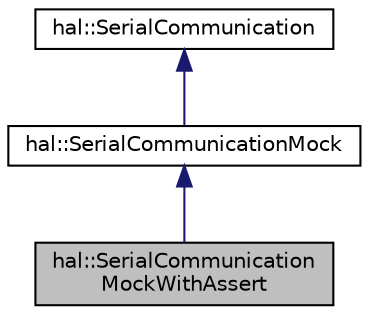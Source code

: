 digraph "hal::SerialCommunicationMockWithAssert"
{
 // INTERACTIVE_SVG=YES
  edge [fontname="Helvetica",fontsize="10",labelfontname="Helvetica",labelfontsize="10"];
  node [fontname="Helvetica",fontsize="10",shape=record];
  Node0 [label="hal::SerialCommunication\lMockWithAssert",height=0.2,width=0.4,color="black", fillcolor="grey75", style="filled", fontcolor="black"];
  Node1 -> Node0 [dir="back",color="midnightblue",fontsize="10",style="solid",fontname="Helvetica"];
  Node1 [label="hal::SerialCommunicationMock",height=0.2,width=0.4,color="black", fillcolor="white", style="filled",URL="$d6/dc5/classhal_1_1_serial_communication_mock.html"];
  Node2 -> Node1 [dir="back",color="midnightblue",fontsize="10",style="solid",fontname="Helvetica"];
  Node2 [label="hal::SerialCommunication",height=0.2,width=0.4,color="black", fillcolor="white", style="filled",URL="$d6/dba/classhal_1_1_serial_communication.html"];
}
